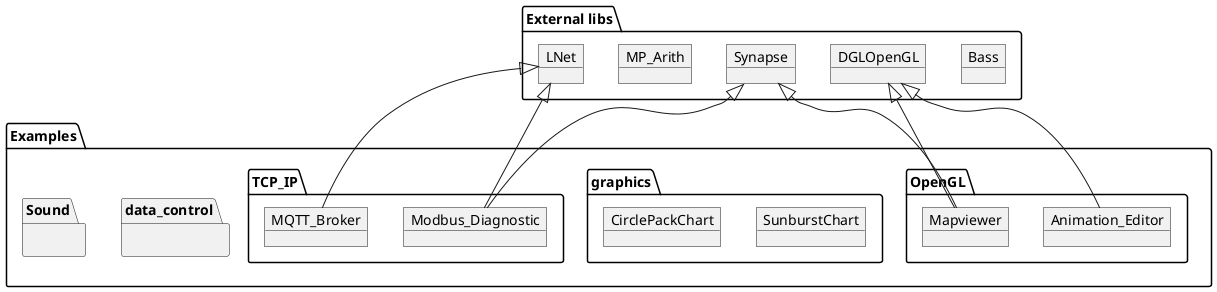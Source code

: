 'Convert to Image using: https://plantuml.com/de/
@startuml

package "Examples" {
  package "OpenGL" {
   object Mapviewer
   object Animation_Editor
  }
  package "data_control" {
  }
  package "graphics" {
   object SunburstChart
   object CirclePackChart
  }
  package "TCP_IP" {
   object MQTT_Broker
   object Modbus_Diagnostic
  }
  package "Sound" {
   
  }
}

package "External libs" {
object Bass
object DGLOpenGL
object LNet 
object MP_Arith
object Synapse
Synapse <|-- Mapviewer 
DGLOpenGL <|-- Mapviewer 
DGLOpenGL <|-- Animation_Editor 
Synapse <|-- Modbus_Diagnostic
LNet <|-- Modbus_Diagnostic
LNet <|-- MQTT_Broker
}

@enduml
